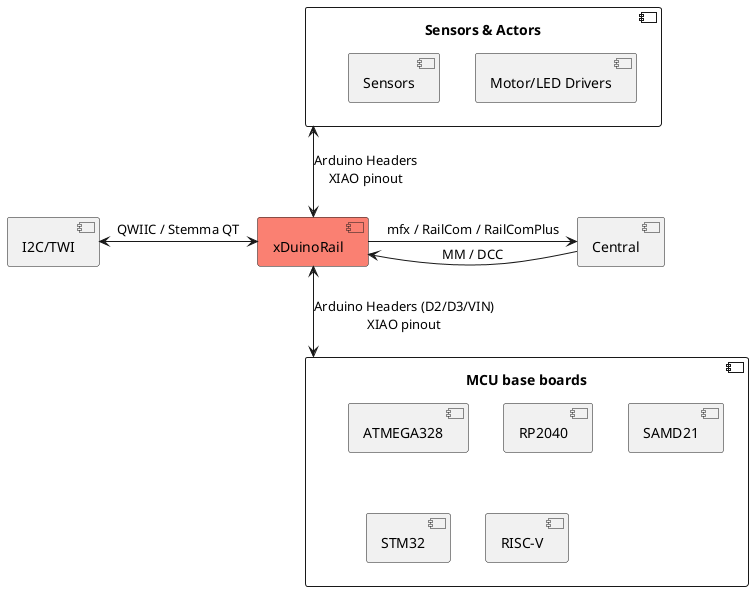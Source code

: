 @startuml

component "Central" as Central

component "xDuinoRail" as Decoder#Salmon

Decoder <- Central : MM / DCC
Central <- Decoder : mfx / RailCom / RailComPlus

component "I2C/TWI" as I2C

I2C <-> Decoder: "QWIIC / Stemma QT"

component "MCU base boards" as MCU {

component ATMEGA328
component RP2040
component SAMD21
component STM32
component "RISC-V"

}
Decoder <--> MCU : "Arduino Headers (D2/D3/VIN)\nXIAO pinout"

component "Sensors & Actors" as SENS {

component "Motor/LED Drivers"
component "Sensors"

}
SENS <--> Decoder : "Arduino Headers\nXIAO pinout"

@enduml
